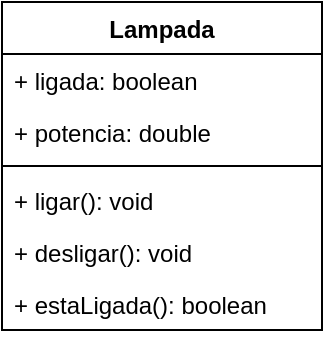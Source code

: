 <mxfile version="20.8.20" type="device"><diagram name="Página-1" id="88A6QUhOaiGbF-IotJeR"><mxGraphModel dx="416" dy="230" grid="1" gridSize="10" guides="1" tooltips="1" connect="1" arrows="1" fold="1" page="1" pageScale="1" pageWidth="827" pageHeight="1169" math="0" shadow="0"><root><mxCell id="0"/><mxCell id="1" parent="0"/><mxCell id="m3ObaWFIB72LTnUXh0LW-5" value="Lampada" style="swimlane;fontStyle=1;align=center;verticalAlign=top;childLayout=stackLayout;horizontal=1;startSize=26;horizontalStack=0;resizeParent=1;resizeParentMax=0;resizeLast=0;collapsible=1;marginBottom=0;" vertex="1" parent="1"><mxGeometry x="250" y="180" width="160" height="164" as="geometry"/></mxCell><mxCell id="m3ObaWFIB72LTnUXh0LW-6" value="+ ligada: boolean" style="text;strokeColor=none;fillColor=none;align=left;verticalAlign=top;spacingLeft=4;spacingRight=4;overflow=hidden;rotatable=0;points=[[0,0.5],[1,0.5]];portConstraint=eastwest;" vertex="1" parent="m3ObaWFIB72LTnUXh0LW-5"><mxGeometry y="26" width="160" height="26" as="geometry"/></mxCell><mxCell id="m3ObaWFIB72LTnUXh0LW-9" value="+ potencia: double" style="text;strokeColor=none;fillColor=none;align=left;verticalAlign=top;spacingLeft=4;spacingRight=4;overflow=hidden;rotatable=0;points=[[0,0.5],[1,0.5]];portConstraint=eastwest;" vertex="1" parent="m3ObaWFIB72LTnUXh0LW-5"><mxGeometry y="52" width="160" height="26" as="geometry"/></mxCell><mxCell id="m3ObaWFIB72LTnUXh0LW-7" value="" style="line;strokeWidth=1;fillColor=none;align=left;verticalAlign=middle;spacingTop=-1;spacingLeft=3;spacingRight=3;rotatable=0;labelPosition=right;points=[];portConstraint=eastwest;strokeColor=inherit;" vertex="1" parent="m3ObaWFIB72LTnUXh0LW-5"><mxGeometry y="78" width="160" height="8" as="geometry"/></mxCell><mxCell id="m3ObaWFIB72LTnUXh0LW-8" value="+ ligar(): void" style="text;strokeColor=none;fillColor=none;align=left;verticalAlign=top;spacingLeft=4;spacingRight=4;overflow=hidden;rotatable=0;points=[[0,0.5],[1,0.5]];portConstraint=eastwest;" vertex="1" parent="m3ObaWFIB72LTnUXh0LW-5"><mxGeometry y="86" width="160" height="26" as="geometry"/></mxCell><mxCell id="m3ObaWFIB72LTnUXh0LW-11" value="+ desligar(): void" style="text;strokeColor=none;fillColor=none;align=left;verticalAlign=top;spacingLeft=4;spacingRight=4;overflow=hidden;rotatable=0;points=[[0,0.5],[1,0.5]];portConstraint=eastwest;" vertex="1" parent="m3ObaWFIB72LTnUXh0LW-5"><mxGeometry y="112" width="160" height="26" as="geometry"/></mxCell><mxCell id="m3ObaWFIB72LTnUXh0LW-10" value="+ estaLigada(): boolean" style="text;strokeColor=none;fillColor=none;align=left;verticalAlign=top;spacingLeft=4;spacingRight=4;overflow=hidden;rotatable=0;points=[[0,0.5],[1,0.5]];portConstraint=eastwest;" vertex="1" parent="m3ObaWFIB72LTnUXh0LW-5"><mxGeometry y="138" width="160" height="26" as="geometry"/></mxCell></root></mxGraphModel></diagram></mxfile>